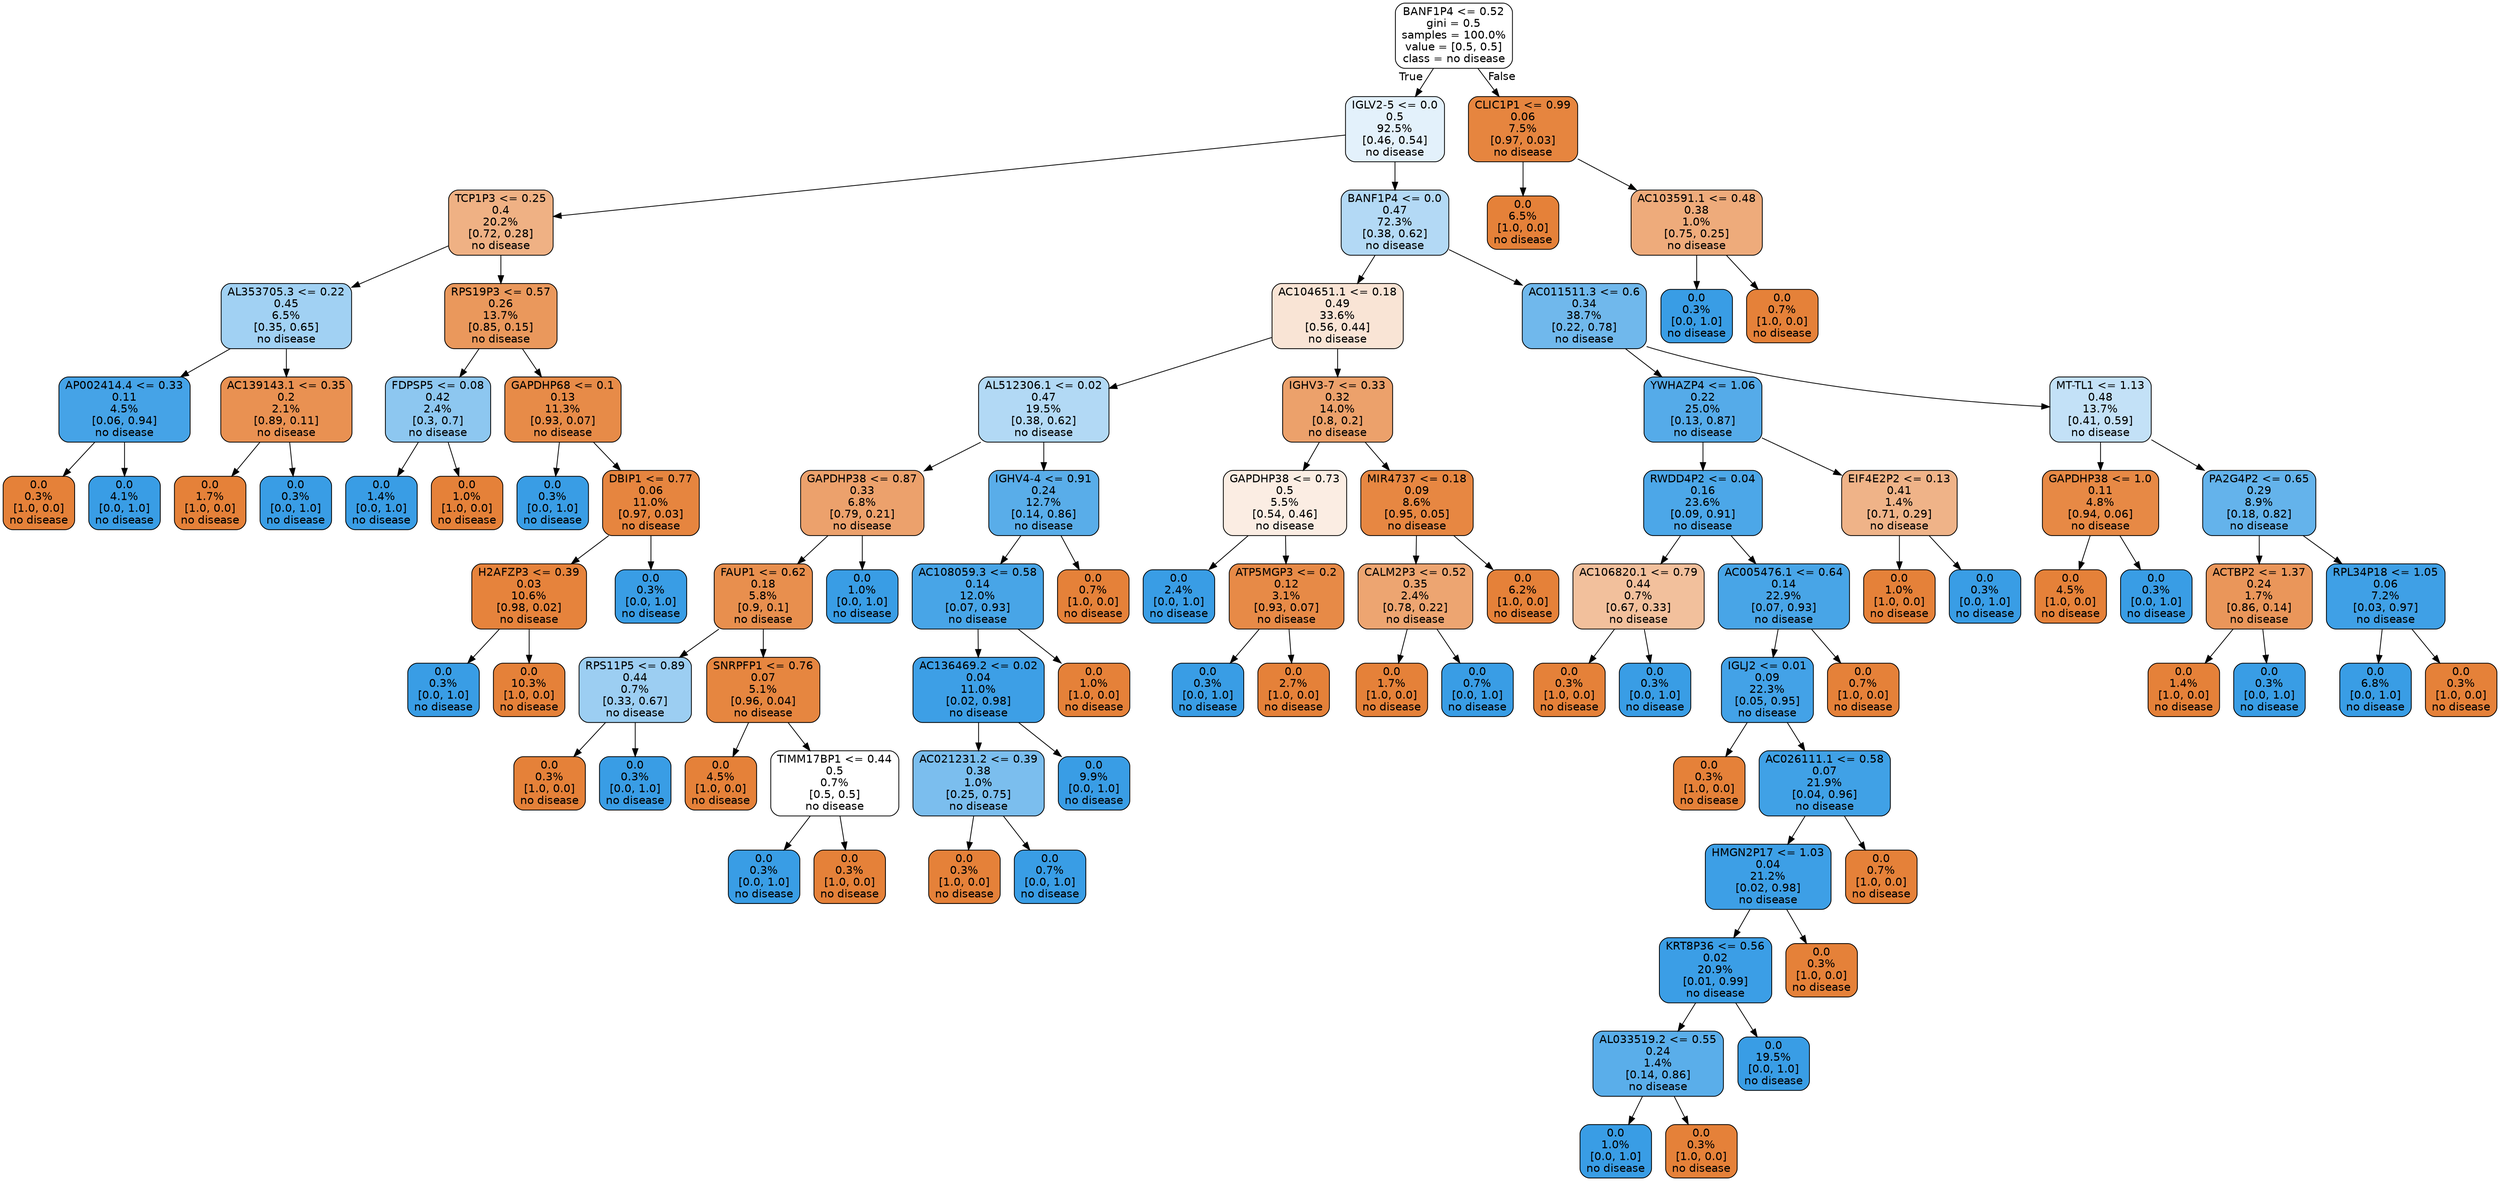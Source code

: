 digraph Tree {
node [shape=box, style="filled, rounded", color="black", fontname=helvetica] ;
edge [fontname=helvetica] ;
0 [label="BANF1P4 <= 0.52\ngini = 0.5\nsamples = 100.0%\nvalue = [0.5, 0.5]\nclass = no disease", fillcolor="#e5813900"] ;
1 [label="IGLV2-5 <= 0.0\n0.5\n92.5%\n[0.46, 0.54]\nno disease", fillcolor="#399de523"] ;
0 -> 1 [labeldistance=2.5, labelangle=45, headlabel="True"] ;
2 [label="TCP1P3 <= 0.25\n0.4\n20.2%\n[0.72, 0.28]\nno disease", fillcolor="#e581399e"] ;
1 -> 2 ;
3 [label="AL353705.3 <= 0.22\n0.45\n6.5%\n[0.35, 0.65]\nno disease", fillcolor="#399de578"] ;
2 -> 3 ;
4 [label="AP002414.4 <= 0.33\n0.11\n4.5%\n[0.06, 0.94]\nno disease", fillcolor="#399de5ef"] ;
3 -> 4 ;
5 [label="0.0\n0.3%\n[1.0, 0.0]\nno disease", fillcolor="#e58139ff"] ;
4 -> 5 ;
6 [label="0.0\n4.1%\n[0.0, 1.0]\nno disease", fillcolor="#399de5ff"] ;
4 -> 6 ;
7 [label="AC139143.1 <= 0.35\n0.2\n2.1%\n[0.89, 0.11]\nno disease", fillcolor="#e58139df"] ;
3 -> 7 ;
8 [label="0.0\n1.7%\n[1.0, 0.0]\nno disease", fillcolor="#e58139ff"] ;
7 -> 8 ;
9 [label="0.0\n0.3%\n[0.0, 1.0]\nno disease", fillcolor="#399de5ff"] ;
7 -> 9 ;
10 [label="RPS19P3 <= 0.57\n0.26\n13.7%\n[0.85, 0.15]\nno disease", fillcolor="#e58139d1"] ;
2 -> 10 ;
11 [label="FDPSP5 <= 0.08\n0.42\n2.4%\n[0.3, 0.7]\nno disease", fillcolor="#399de592"] ;
10 -> 11 ;
12 [label="0.0\n1.4%\n[0.0, 1.0]\nno disease", fillcolor="#399de5ff"] ;
11 -> 12 ;
13 [label="0.0\n1.0%\n[1.0, 0.0]\nno disease", fillcolor="#e58139ff"] ;
11 -> 13 ;
14 [label="GAPDHP68 <= 0.1\n0.13\n11.3%\n[0.93, 0.07]\nno disease", fillcolor="#e58139eb"] ;
10 -> 14 ;
15 [label="0.0\n0.3%\n[0.0, 1.0]\nno disease", fillcolor="#399de5ff"] ;
14 -> 15 ;
16 [label="DBIP1 <= 0.77\n0.06\n11.0%\n[0.97, 0.03]\nno disease", fillcolor="#e58139f7"] ;
14 -> 16 ;
17 [label="H2AFZP3 <= 0.39\n0.03\n10.6%\n[0.98, 0.02]\nno disease", fillcolor="#e58139fb"] ;
16 -> 17 ;
18 [label="0.0\n0.3%\n[0.0, 1.0]\nno disease", fillcolor="#399de5ff"] ;
17 -> 18 ;
19 [label="0.0\n10.3%\n[1.0, 0.0]\nno disease", fillcolor="#e58139ff"] ;
17 -> 19 ;
20 [label="0.0\n0.3%\n[0.0, 1.0]\nno disease", fillcolor="#399de5ff"] ;
16 -> 20 ;
21 [label="BANF1P4 <= 0.0\n0.47\n72.3%\n[0.38, 0.62]\nno disease", fillcolor="#399de561"] ;
1 -> 21 ;
22 [label="AC104651.1 <= 0.18\n0.49\n33.6%\n[0.56, 0.44]\nno disease", fillcolor="#e5813936"] ;
21 -> 22 ;
23 [label="AL512306.1 <= 0.02\n0.47\n19.5%\n[0.38, 0.62]\nno disease", fillcolor="#399de562"] ;
22 -> 23 ;
24 [label="GAPDHP38 <= 0.87\n0.33\n6.8%\n[0.79, 0.21]\nno disease", fillcolor="#e58139bd"] ;
23 -> 24 ;
25 [label="FAUP1 <= 0.62\n0.18\n5.8%\n[0.9, 0.1]\nno disease", fillcolor="#e58139e3"] ;
24 -> 25 ;
26 [label="RPS11P5 <= 0.89\n0.44\n0.7%\n[0.33, 0.67]\nno disease", fillcolor="#399de57f"] ;
25 -> 26 ;
27 [label="0.0\n0.3%\n[1.0, 0.0]\nno disease", fillcolor="#e58139ff"] ;
26 -> 27 ;
28 [label="0.0\n0.3%\n[0.0, 1.0]\nno disease", fillcolor="#399de5ff"] ;
26 -> 28 ;
29 [label="SNRPFP1 <= 0.76\n0.07\n5.1%\n[0.96, 0.04]\nno disease", fillcolor="#e58139f5"] ;
25 -> 29 ;
30 [label="0.0\n4.5%\n[1.0, 0.0]\nno disease", fillcolor="#e58139ff"] ;
29 -> 30 ;
31 [label="TIMM17BP1 <= 0.44\n0.5\n0.7%\n[0.5, 0.5]\nno disease", fillcolor="#e5813900"] ;
29 -> 31 ;
32 [label="0.0\n0.3%\n[0.0, 1.0]\nno disease", fillcolor="#399de5ff"] ;
31 -> 32 ;
33 [label="0.0\n0.3%\n[1.0, 0.0]\nno disease", fillcolor="#e58139ff"] ;
31 -> 33 ;
34 [label="0.0\n1.0%\n[0.0, 1.0]\nno disease", fillcolor="#399de5ff"] ;
24 -> 34 ;
35 [label="IGHV4-4 <= 0.91\n0.24\n12.7%\n[0.14, 0.86]\nno disease", fillcolor="#399de5d6"] ;
23 -> 35 ;
36 [label="AC108059.3 <= 0.58\n0.14\n12.0%\n[0.07, 0.93]\nno disease", fillcolor="#399de5eb"] ;
35 -> 36 ;
37 [label="AC136469.2 <= 0.02\n0.04\n11.0%\n[0.02, 0.98]\nno disease", fillcolor="#399de5fa"] ;
36 -> 37 ;
38 [label="AC021231.2 <= 0.39\n0.38\n1.0%\n[0.25, 0.75]\nno disease", fillcolor="#399de5aa"] ;
37 -> 38 ;
39 [label="0.0\n0.3%\n[1.0, 0.0]\nno disease", fillcolor="#e58139ff"] ;
38 -> 39 ;
40 [label="0.0\n0.7%\n[0.0, 1.0]\nno disease", fillcolor="#399de5ff"] ;
38 -> 40 ;
41 [label="0.0\n9.9%\n[0.0, 1.0]\nno disease", fillcolor="#399de5ff"] ;
37 -> 41 ;
42 [label="0.0\n1.0%\n[1.0, 0.0]\nno disease", fillcolor="#e58139ff"] ;
36 -> 42 ;
43 [label="0.0\n0.7%\n[1.0, 0.0]\nno disease", fillcolor="#e58139ff"] ;
35 -> 43 ;
44 [label="IGHV3-7 <= 0.33\n0.32\n14.0%\n[0.8, 0.2]\nno disease", fillcolor="#e58139be"] ;
22 -> 44 ;
45 [label="GAPDHP38 <= 0.73\n0.5\n5.5%\n[0.54, 0.46]\nno disease", fillcolor="#e5813924"] ;
44 -> 45 ;
46 [label="0.0\n2.4%\n[0.0, 1.0]\nno disease", fillcolor="#399de5ff"] ;
45 -> 46 ;
47 [label="ATP5MGP3 <= 0.2\n0.12\n3.1%\n[0.93, 0.07]\nno disease", fillcolor="#e58139ed"] ;
45 -> 47 ;
48 [label="0.0\n0.3%\n[0.0, 1.0]\nno disease", fillcolor="#399de5ff"] ;
47 -> 48 ;
49 [label="0.0\n2.7%\n[1.0, 0.0]\nno disease", fillcolor="#e58139ff"] ;
47 -> 49 ;
50 [label="MIR4737 <= 0.18\n0.09\n8.6%\n[0.95, 0.05]\nno disease", fillcolor="#e58139f3"] ;
44 -> 50 ;
51 [label="CALM2P3 <= 0.52\n0.35\n2.4%\n[0.78, 0.22]\nno disease", fillcolor="#e58139b6"] ;
50 -> 51 ;
52 [label="0.0\n1.7%\n[1.0, 0.0]\nno disease", fillcolor="#e58139ff"] ;
51 -> 52 ;
53 [label="0.0\n0.7%\n[0.0, 1.0]\nno disease", fillcolor="#399de5ff"] ;
51 -> 53 ;
54 [label="0.0\n6.2%\n[1.0, 0.0]\nno disease", fillcolor="#e58139ff"] ;
50 -> 54 ;
55 [label="AC011511.3 <= 0.6\n0.34\n38.7%\n[0.22, 0.78]\nno disease", fillcolor="#399de5b8"] ;
21 -> 55 ;
56 [label="YWHAZP4 <= 1.06\n0.22\n25.0%\n[0.13, 0.87]\nno disease", fillcolor="#399de5da"] ;
55 -> 56 ;
57 [label="RWDD4P2 <= 0.04\n0.16\n23.6%\n[0.09, 0.91]\nno disease", fillcolor="#399de5e6"] ;
56 -> 57 ;
58 [label="AC106820.1 <= 0.79\n0.44\n0.7%\n[0.67, 0.33]\nno disease", fillcolor="#e581397f"] ;
57 -> 58 ;
59 [label="0.0\n0.3%\n[1.0, 0.0]\nno disease", fillcolor="#e58139ff"] ;
58 -> 59 ;
60 [label="0.0\n0.3%\n[0.0, 1.0]\nno disease", fillcolor="#399de5ff"] ;
58 -> 60 ;
61 [label="AC005476.1 <= 0.64\n0.14\n22.9%\n[0.07, 0.93]\nno disease", fillcolor="#399de5eb"] ;
57 -> 61 ;
62 [label="IGLJ2 <= 0.01\n0.09\n22.3%\n[0.05, 0.95]\nno disease", fillcolor="#399de5f2"] ;
61 -> 62 ;
63 [label="0.0\n0.3%\n[1.0, 0.0]\nno disease", fillcolor="#e58139ff"] ;
62 -> 63 ;
64 [label="AC026111.1 <= 0.58\n0.07\n21.9%\n[0.04, 0.96]\nno disease", fillcolor="#399de5f5"] ;
62 -> 64 ;
65 [label="HMGN2P17 <= 1.03\n0.04\n21.2%\n[0.02, 0.98]\nno disease", fillcolor="#399de5fa"] ;
64 -> 65 ;
66 [label="KRT8P36 <= 0.56\n0.02\n20.9%\n[0.01, 0.99]\nno disease", fillcolor="#399de5fc"] ;
65 -> 66 ;
67 [label="AL033519.2 <= 0.55\n0.24\n1.4%\n[0.14, 0.86]\nno disease", fillcolor="#399de5d4"] ;
66 -> 67 ;
68 [label="0.0\n1.0%\n[0.0, 1.0]\nno disease", fillcolor="#399de5ff"] ;
67 -> 68 ;
69 [label="0.0\n0.3%\n[1.0, 0.0]\nno disease", fillcolor="#e58139ff"] ;
67 -> 69 ;
70 [label="0.0\n19.5%\n[0.0, 1.0]\nno disease", fillcolor="#399de5ff"] ;
66 -> 70 ;
71 [label="0.0\n0.3%\n[1.0, 0.0]\nno disease", fillcolor="#e58139ff"] ;
65 -> 71 ;
72 [label="0.0\n0.7%\n[1.0, 0.0]\nno disease", fillcolor="#e58139ff"] ;
64 -> 72 ;
73 [label="0.0\n0.7%\n[1.0, 0.0]\nno disease", fillcolor="#e58139ff"] ;
61 -> 73 ;
74 [label="EIF4E2P2 <= 0.13\n0.41\n1.4%\n[0.71, 0.29]\nno disease", fillcolor="#e5813999"] ;
56 -> 74 ;
75 [label="0.0\n1.0%\n[1.0, 0.0]\nno disease", fillcolor="#e58139ff"] ;
74 -> 75 ;
76 [label="0.0\n0.3%\n[0.0, 1.0]\nno disease", fillcolor="#399de5ff"] ;
74 -> 76 ;
77 [label="MT-TL1 <= 1.13\n0.48\n13.7%\n[0.41, 0.59]\nno disease", fillcolor="#399de54d"] ;
55 -> 77 ;
78 [label="GAPDHP38 <= 1.0\n0.11\n4.8%\n[0.94, 0.06]\nno disease", fillcolor="#e58139ef"] ;
77 -> 78 ;
79 [label="0.0\n4.5%\n[1.0, 0.0]\nno disease", fillcolor="#e58139ff"] ;
78 -> 79 ;
80 [label="0.0\n0.3%\n[0.0, 1.0]\nno disease", fillcolor="#399de5ff"] ;
78 -> 80 ;
81 [label="PA2G4P2 <= 0.65\n0.29\n8.9%\n[0.18, 0.82]\nno disease", fillcolor="#399de5c7"] ;
77 -> 81 ;
82 [label="ACTBP2 <= 1.37\n0.24\n1.7%\n[0.86, 0.14]\nno disease", fillcolor="#e58139d4"] ;
81 -> 82 ;
83 [label="0.0\n1.4%\n[1.0, 0.0]\nno disease", fillcolor="#e58139ff"] ;
82 -> 83 ;
84 [label="0.0\n0.3%\n[0.0, 1.0]\nno disease", fillcolor="#399de5ff"] ;
82 -> 84 ;
85 [label="RPL34P18 <= 1.05\n0.06\n7.2%\n[0.03, 0.97]\nno disease", fillcolor="#399de5f7"] ;
81 -> 85 ;
86 [label="0.0\n6.8%\n[0.0, 1.0]\nno disease", fillcolor="#399de5ff"] ;
85 -> 86 ;
87 [label="0.0\n0.3%\n[1.0, 0.0]\nno disease", fillcolor="#e58139ff"] ;
85 -> 87 ;
88 [label="CLIC1P1 <= 0.99\n0.06\n7.5%\n[0.97, 0.03]\nno disease", fillcolor="#e58139f7"] ;
0 -> 88 [labeldistance=2.5, labelangle=-45, headlabel="False"] ;
89 [label="0.0\n6.5%\n[1.0, 0.0]\nno disease", fillcolor="#e58139ff"] ;
88 -> 89 ;
90 [label="AC103591.1 <= 0.48\n0.38\n1.0%\n[0.75, 0.25]\nno disease", fillcolor="#e58139aa"] ;
88 -> 90 ;
91 [label="0.0\n0.3%\n[0.0, 1.0]\nno disease", fillcolor="#399de5ff"] ;
90 -> 91 ;
92 [label="0.0\n0.7%\n[1.0, 0.0]\nno disease", fillcolor="#e58139ff"] ;
90 -> 92 ;
}
